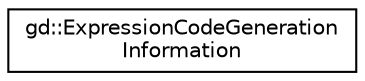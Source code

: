 digraph "Graphical Class Hierarchy"
{
  edge [fontname="Helvetica",fontsize="10",labelfontname="Helvetica",labelfontsize="10"];
  node [fontname="Helvetica",fontsize="10",shape=record];
  rankdir="LR";
  Node1 [label="gd::ExpressionCodeGeneration\lInformation",height=0.2,width=0.4,color="black", fillcolor="white", style="filled",URL="$classgd_1_1_expression_code_generation_information.html",tooltip="Information about how generate code for an expression. "];
}

